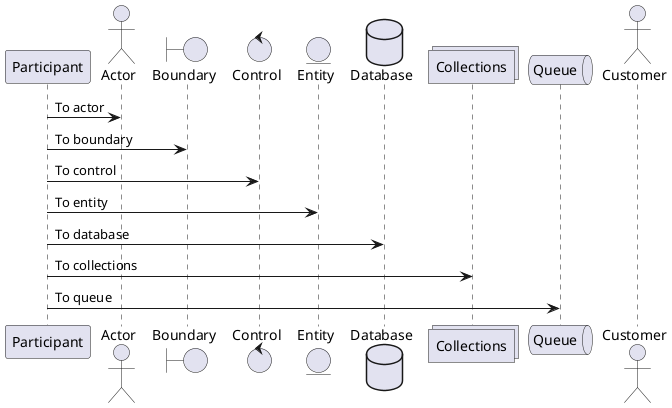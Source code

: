 @startuml SequenceDiagram1
    participant Participant as Foo
    actor       Actor       as Foo1
    boundary    Boundary    as Foo2
    control     Control     as Foo3
    entity      Entity      as Foo4
    database    Database    as Foo5
    collections Collections as Foo6
    queue       Queue       as Foo7
    actor       Customer    as Foo8
    Foo -> Foo1 : To actor 
    Foo -> Foo2 : To boundary
    Foo -> Foo3 : To control
    Foo -> Foo4 : To entity
    Foo -> Foo5 : To database
    Foo -> Foo6 : To collections
    Foo -> Foo7: To queue
@enduml